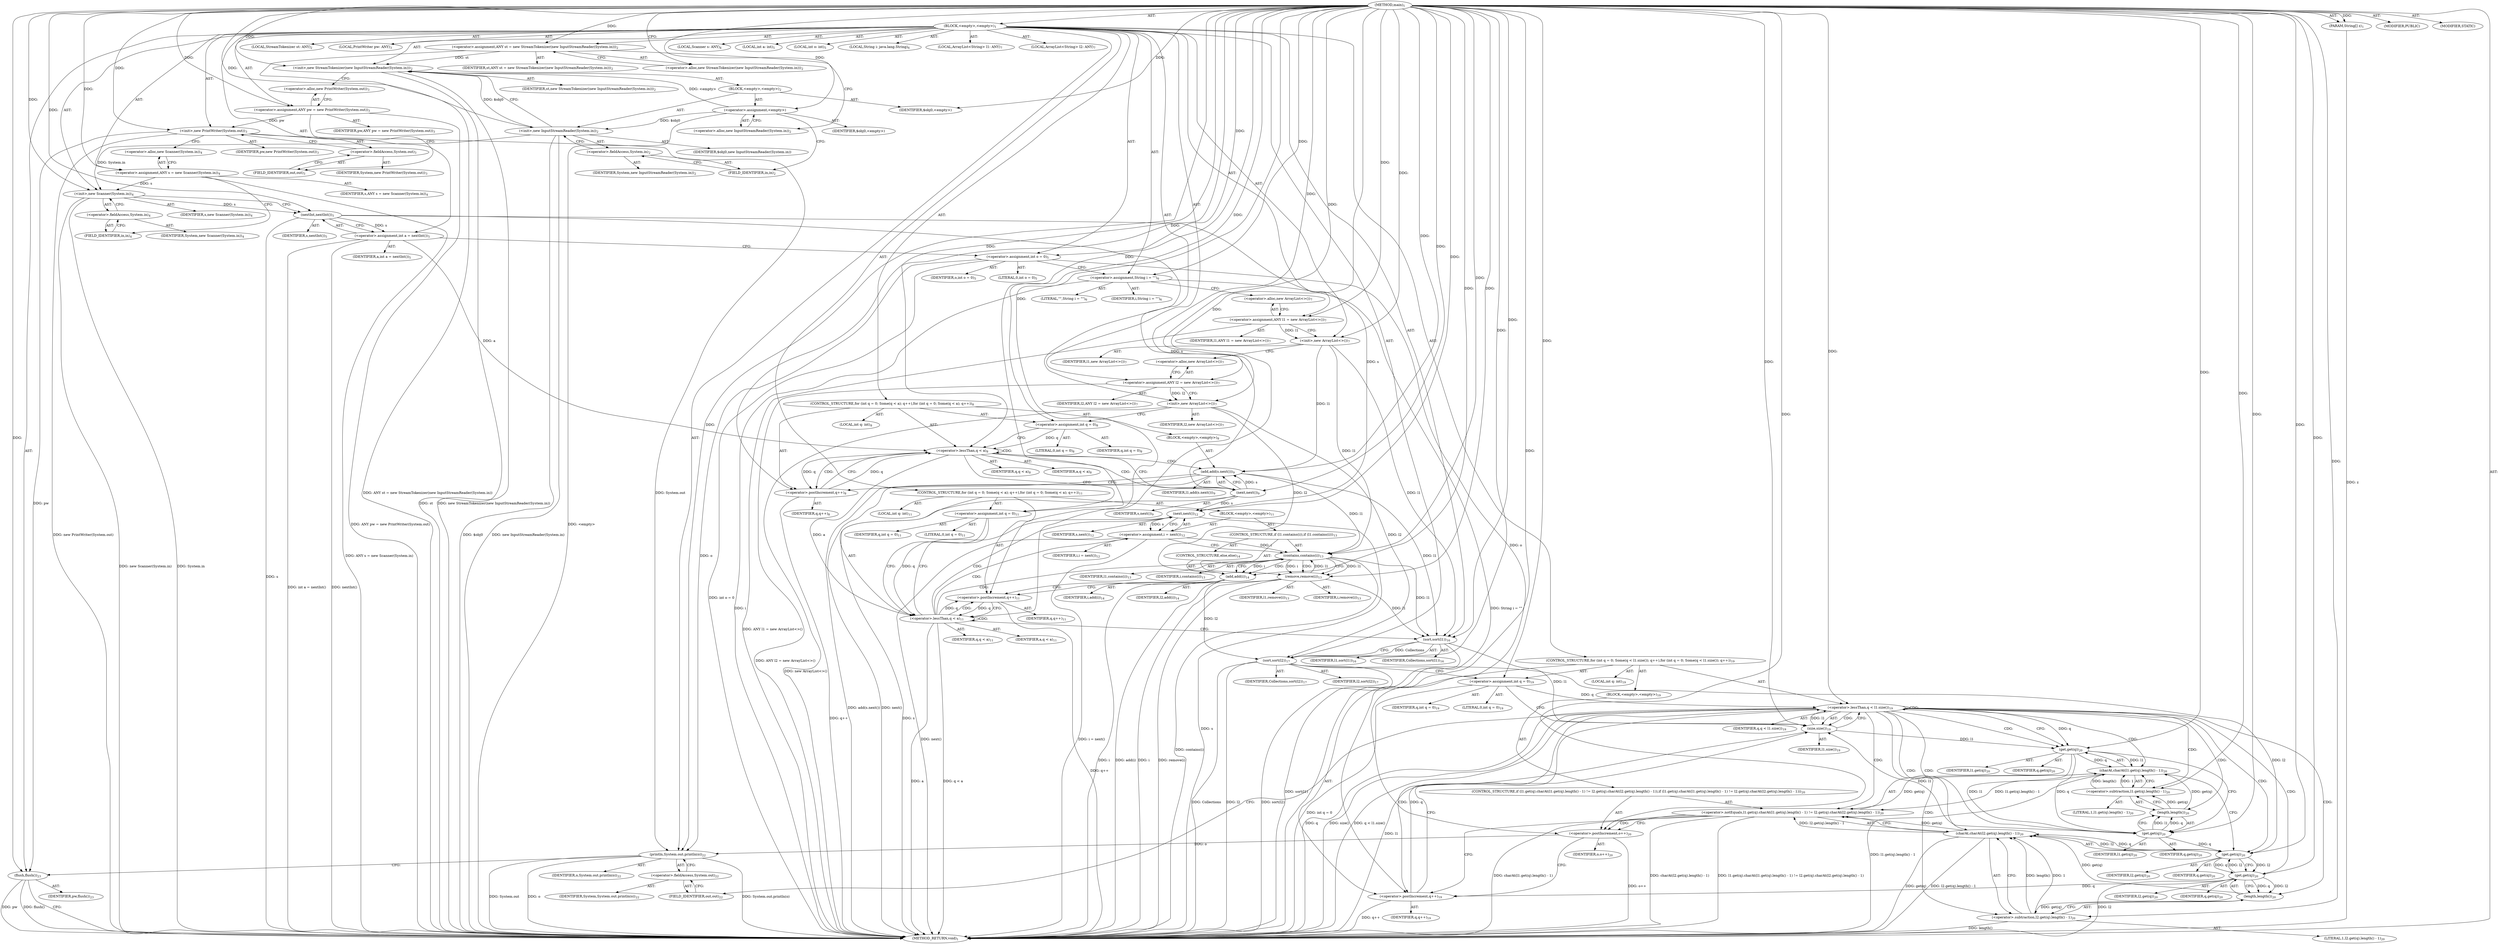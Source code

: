 digraph "main" {  
"27" [label = <(METHOD,main)<SUB>1</SUB>> ]
"28" [label = <(PARAM,String[] z)<SUB>1</SUB>> ]
"29" [label = <(BLOCK,&lt;empty&gt;,&lt;empty&gt;)<SUB>1</SUB>> ]
"4" [label = <(LOCAL,StreamTokenizer st: ANY)<SUB>2</SUB>> ]
"30" [label = <(&lt;operator&gt;.assignment,ANY st = new StreamTokenizer(new InputStreamReader(System.in)))<SUB>2</SUB>> ]
"31" [label = <(IDENTIFIER,st,ANY st = new StreamTokenizer(new InputStreamReader(System.in)))<SUB>2</SUB>> ]
"32" [label = <(&lt;operator&gt;.alloc,new StreamTokenizer(new InputStreamReader(System.in)))<SUB>2</SUB>> ]
"33" [label = <(&lt;init&gt;,new StreamTokenizer(new InputStreamReader(System.in)))<SUB>2</SUB>> ]
"3" [label = <(IDENTIFIER,st,new StreamTokenizer(new InputStreamReader(System.in)))<SUB>2</SUB>> ]
"34" [label = <(BLOCK,&lt;empty&gt;,&lt;empty&gt;)<SUB>2</SUB>> ]
"35" [label = <(&lt;operator&gt;.assignment,&lt;empty&gt;)> ]
"36" [label = <(IDENTIFIER,$obj0,&lt;empty&gt;)> ]
"37" [label = <(&lt;operator&gt;.alloc,new InputStreamReader(System.in))<SUB>2</SUB>> ]
"38" [label = <(&lt;init&gt;,new InputStreamReader(System.in))<SUB>2</SUB>> ]
"39" [label = <(IDENTIFIER,$obj0,new InputStreamReader(System.in))> ]
"40" [label = <(&lt;operator&gt;.fieldAccess,System.in)<SUB>2</SUB>> ]
"41" [label = <(IDENTIFIER,System,new InputStreamReader(System.in))<SUB>2</SUB>> ]
"42" [label = <(FIELD_IDENTIFIER,in,in)<SUB>2</SUB>> ]
"43" [label = <(IDENTIFIER,$obj0,&lt;empty&gt;)> ]
"6" [label = <(LOCAL,PrintWriter pw: ANY)<SUB>3</SUB>> ]
"44" [label = <(&lt;operator&gt;.assignment,ANY pw = new PrintWriter(System.out))<SUB>3</SUB>> ]
"45" [label = <(IDENTIFIER,pw,ANY pw = new PrintWriter(System.out))<SUB>3</SUB>> ]
"46" [label = <(&lt;operator&gt;.alloc,new PrintWriter(System.out))<SUB>3</SUB>> ]
"47" [label = <(&lt;init&gt;,new PrintWriter(System.out))<SUB>3</SUB>> ]
"5" [label = <(IDENTIFIER,pw,new PrintWriter(System.out))<SUB>3</SUB>> ]
"48" [label = <(&lt;operator&gt;.fieldAccess,System.out)<SUB>3</SUB>> ]
"49" [label = <(IDENTIFIER,System,new PrintWriter(System.out))<SUB>3</SUB>> ]
"50" [label = <(FIELD_IDENTIFIER,out,out)<SUB>3</SUB>> ]
"8" [label = <(LOCAL,Scanner s: ANY)<SUB>4</SUB>> ]
"51" [label = <(&lt;operator&gt;.assignment,ANY s = new Scanner(System.in))<SUB>4</SUB>> ]
"52" [label = <(IDENTIFIER,s,ANY s = new Scanner(System.in))<SUB>4</SUB>> ]
"53" [label = <(&lt;operator&gt;.alloc,new Scanner(System.in))<SUB>4</SUB>> ]
"54" [label = <(&lt;init&gt;,new Scanner(System.in))<SUB>4</SUB>> ]
"7" [label = <(IDENTIFIER,s,new Scanner(System.in))<SUB>4</SUB>> ]
"55" [label = <(&lt;operator&gt;.fieldAccess,System.in)<SUB>4</SUB>> ]
"56" [label = <(IDENTIFIER,System,new Scanner(System.in))<SUB>4</SUB>> ]
"57" [label = <(FIELD_IDENTIFIER,in,in)<SUB>4</SUB>> ]
"58" [label = <(LOCAL,int a: int)<SUB>5</SUB>> ]
"59" [label = <(LOCAL,int o: int)<SUB>5</SUB>> ]
"60" [label = <(&lt;operator&gt;.assignment,int a = nextInt())<SUB>5</SUB>> ]
"61" [label = <(IDENTIFIER,a,int a = nextInt())<SUB>5</SUB>> ]
"62" [label = <(nextInt,nextInt())<SUB>5</SUB>> ]
"63" [label = <(IDENTIFIER,s,nextInt())<SUB>5</SUB>> ]
"64" [label = <(&lt;operator&gt;.assignment,int o = 0)<SUB>5</SUB>> ]
"65" [label = <(IDENTIFIER,o,int o = 0)<SUB>5</SUB>> ]
"66" [label = <(LITERAL,0,int o = 0)<SUB>5</SUB>> ]
"67" [label = <(LOCAL,String i: java.lang.String)<SUB>6</SUB>> ]
"68" [label = <(&lt;operator&gt;.assignment,String i = &quot;&quot;)<SUB>6</SUB>> ]
"69" [label = <(IDENTIFIER,i,String i = &quot;&quot;)<SUB>6</SUB>> ]
"70" [label = <(LITERAL,&quot;&quot;,String i = &quot;&quot;)<SUB>6</SUB>> ]
"10" [label = <(LOCAL,ArrayList&lt;String&gt; l1: ANY)<SUB>7</SUB>> ]
"12" [label = <(LOCAL,ArrayList&lt;String&gt; l2: ANY)<SUB>7</SUB>> ]
"71" [label = <(&lt;operator&gt;.assignment,ANY l1 = new ArrayList&lt;&gt;())<SUB>7</SUB>> ]
"72" [label = <(IDENTIFIER,l1,ANY l1 = new ArrayList&lt;&gt;())<SUB>7</SUB>> ]
"73" [label = <(&lt;operator&gt;.alloc,new ArrayList&lt;&gt;())<SUB>7</SUB>> ]
"74" [label = <(&lt;init&gt;,new ArrayList&lt;&gt;())<SUB>7</SUB>> ]
"9" [label = <(IDENTIFIER,l1,new ArrayList&lt;&gt;())<SUB>7</SUB>> ]
"75" [label = <(&lt;operator&gt;.assignment,ANY l2 = new ArrayList&lt;&gt;())<SUB>7</SUB>> ]
"76" [label = <(IDENTIFIER,l2,ANY l2 = new ArrayList&lt;&gt;())<SUB>7</SUB>> ]
"77" [label = <(&lt;operator&gt;.alloc,new ArrayList&lt;&gt;())<SUB>7</SUB>> ]
"78" [label = <(&lt;init&gt;,new ArrayList&lt;&gt;())<SUB>7</SUB>> ]
"11" [label = <(IDENTIFIER,l2,new ArrayList&lt;&gt;())<SUB>7</SUB>> ]
"79" [label = <(CONTROL_STRUCTURE,for (int q = 0; Some(q &lt; a); q++),for (int q = 0; Some(q &lt; a); q++))<SUB>8</SUB>> ]
"80" [label = <(LOCAL,int q: int)<SUB>8</SUB>> ]
"81" [label = <(&lt;operator&gt;.assignment,int q = 0)<SUB>8</SUB>> ]
"82" [label = <(IDENTIFIER,q,int q = 0)<SUB>8</SUB>> ]
"83" [label = <(LITERAL,0,int q = 0)<SUB>8</SUB>> ]
"84" [label = <(&lt;operator&gt;.lessThan,q &lt; a)<SUB>8</SUB>> ]
"85" [label = <(IDENTIFIER,q,q &lt; a)<SUB>8</SUB>> ]
"86" [label = <(IDENTIFIER,a,q &lt; a)<SUB>8</SUB>> ]
"87" [label = <(&lt;operator&gt;.postIncrement,q++)<SUB>8</SUB>> ]
"88" [label = <(IDENTIFIER,q,q++)<SUB>8</SUB>> ]
"89" [label = <(BLOCK,&lt;empty&gt;,&lt;empty&gt;)<SUB>8</SUB>> ]
"90" [label = <(add,add(s.next()))<SUB>9</SUB>> ]
"91" [label = <(IDENTIFIER,l1,add(s.next()))<SUB>9</SUB>> ]
"92" [label = <(next,next())<SUB>9</SUB>> ]
"93" [label = <(IDENTIFIER,s,next())<SUB>9</SUB>> ]
"94" [label = <(CONTROL_STRUCTURE,for (int q = 0; Some(q &lt; a); q++),for (int q = 0; Some(q &lt; a); q++))<SUB>11</SUB>> ]
"95" [label = <(LOCAL,int q: int)<SUB>11</SUB>> ]
"96" [label = <(&lt;operator&gt;.assignment,int q = 0)<SUB>11</SUB>> ]
"97" [label = <(IDENTIFIER,q,int q = 0)<SUB>11</SUB>> ]
"98" [label = <(LITERAL,0,int q = 0)<SUB>11</SUB>> ]
"99" [label = <(&lt;operator&gt;.lessThan,q &lt; a)<SUB>11</SUB>> ]
"100" [label = <(IDENTIFIER,q,q &lt; a)<SUB>11</SUB>> ]
"101" [label = <(IDENTIFIER,a,q &lt; a)<SUB>11</SUB>> ]
"102" [label = <(&lt;operator&gt;.postIncrement,q++)<SUB>11</SUB>> ]
"103" [label = <(IDENTIFIER,q,q++)<SUB>11</SUB>> ]
"104" [label = <(BLOCK,&lt;empty&gt;,&lt;empty&gt;)<SUB>11</SUB>> ]
"105" [label = <(&lt;operator&gt;.assignment,i = next())<SUB>12</SUB>> ]
"106" [label = <(IDENTIFIER,i,i = next())<SUB>12</SUB>> ]
"107" [label = <(next,next())<SUB>12</SUB>> ]
"108" [label = <(IDENTIFIER,s,next())<SUB>12</SUB>> ]
"109" [label = <(CONTROL_STRUCTURE,if (l1.contains(i)),if (l1.contains(i)))<SUB>13</SUB>> ]
"110" [label = <(contains,contains(i))<SUB>13</SUB>> ]
"111" [label = <(IDENTIFIER,l1,contains(i))<SUB>13</SUB>> ]
"112" [label = <(IDENTIFIER,i,contains(i))<SUB>13</SUB>> ]
"113" [label = <(remove,remove(i))<SUB>13</SUB>> ]
"114" [label = <(IDENTIFIER,l1,remove(i))<SUB>13</SUB>> ]
"115" [label = <(IDENTIFIER,i,remove(i))<SUB>13</SUB>> ]
"116" [label = <(CONTROL_STRUCTURE,else,else)<SUB>14</SUB>> ]
"117" [label = <(add,add(i))<SUB>14</SUB>> ]
"118" [label = <(IDENTIFIER,l2,add(i))<SUB>14</SUB>> ]
"119" [label = <(IDENTIFIER,i,add(i))<SUB>14</SUB>> ]
"120" [label = <(sort,sort(l1))<SUB>16</SUB>> ]
"121" [label = <(IDENTIFIER,Collections,sort(l1))<SUB>16</SUB>> ]
"122" [label = <(IDENTIFIER,l1,sort(l1))<SUB>16</SUB>> ]
"123" [label = <(sort,sort(l2))<SUB>17</SUB>> ]
"124" [label = <(IDENTIFIER,Collections,sort(l2))<SUB>17</SUB>> ]
"125" [label = <(IDENTIFIER,l2,sort(l2))<SUB>17</SUB>> ]
"126" [label = <(CONTROL_STRUCTURE,for (int q = 0; Some(q &lt; l1.size()); q++),for (int q = 0; Some(q &lt; l1.size()); q++))<SUB>19</SUB>> ]
"127" [label = <(LOCAL,int q: int)<SUB>19</SUB>> ]
"128" [label = <(&lt;operator&gt;.assignment,int q = 0)<SUB>19</SUB>> ]
"129" [label = <(IDENTIFIER,q,int q = 0)<SUB>19</SUB>> ]
"130" [label = <(LITERAL,0,int q = 0)<SUB>19</SUB>> ]
"131" [label = <(&lt;operator&gt;.lessThan,q &lt; l1.size())<SUB>19</SUB>> ]
"132" [label = <(IDENTIFIER,q,q &lt; l1.size())<SUB>19</SUB>> ]
"133" [label = <(size,size())<SUB>19</SUB>> ]
"134" [label = <(IDENTIFIER,l1,size())<SUB>19</SUB>> ]
"135" [label = <(&lt;operator&gt;.postIncrement,q++)<SUB>19</SUB>> ]
"136" [label = <(IDENTIFIER,q,q++)<SUB>19</SUB>> ]
"137" [label = <(BLOCK,&lt;empty&gt;,&lt;empty&gt;)<SUB>19</SUB>> ]
"138" [label = <(CONTROL_STRUCTURE,if (l1.get(q).charAt(l1.get(q).length() - 1) != l2.get(q).charAt(l2.get(q).length() - 1)),if (l1.get(q).charAt(l1.get(q).length() - 1) != l2.get(q).charAt(l2.get(q).length() - 1)))<SUB>20</SUB>> ]
"139" [label = <(&lt;operator&gt;.notEquals,l1.get(q).charAt(l1.get(q).length() - 1) != l2.get(q).charAt(l2.get(q).length() - 1))<SUB>20</SUB>> ]
"140" [label = <(charAt,charAt(l1.get(q).length() - 1))<SUB>20</SUB>> ]
"141" [label = <(get,get(q))<SUB>20</SUB>> ]
"142" [label = <(IDENTIFIER,l1,get(q))<SUB>20</SUB>> ]
"143" [label = <(IDENTIFIER,q,get(q))<SUB>20</SUB>> ]
"144" [label = <(&lt;operator&gt;.subtraction,l1.get(q).length() - 1)<SUB>20</SUB>> ]
"145" [label = <(length,length())<SUB>20</SUB>> ]
"146" [label = <(get,get(q))<SUB>20</SUB>> ]
"147" [label = <(IDENTIFIER,l1,get(q))<SUB>20</SUB>> ]
"148" [label = <(IDENTIFIER,q,get(q))<SUB>20</SUB>> ]
"149" [label = <(LITERAL,1,l1.get(q).length() - 1)<SUB>20</SUB>> ]
"150" [label = <(charAt,charAt(l2.get(q).length() - 1))<SUB>20</SUB>> ]
"151" [label = <(get,get(q))<SUB>20</SUB>> ]
"152" [label = <(IDENTIFIER,l2,get(q))<SUB>20</SUB>> ]
"153" [label = <(IDENTIFIER,q,get(q))<SUB>20</SUB>> ]
"154" [label = <(&lt;operator&gt;.subtraction,l2.get(q).length() - 1)<SUB>20</SUB>> ]
"155" [label = <(length,length())<SUB>20</SUB>> ]
"156" [label = <(get,get(q))<SUB>20</SUB>> ]
"157" [label = <(IDENTIFIER,l2,get(q))<SUB>20</SUB>> ]
"158" [label = <(IDENTIFIER,q,get(q))<SUB>20</SUB>> ]
"159" [label = <(LITERAL,1,l2.get(q).length() - 1)<SUB>20</SUB>> ]
"160" [label = <(&lt;operator&gt;.postIncrement,o++)<SUB>20</SUB>> ]
"161" [label = <(IDENTIFIER,o,o++)<SUB>20</SUB>> ]
"162" [label = <(println,System.out.println(o))<SUB>22</SUB>> ]
"163" [label = <(&lt;operator&gt;.fieldAccess,System.out)<SUB>22</SUB>> ]
"164" [label = <(IDENTIFIER,System,System.out.println(o))<SUB>22</SUB>> ]
"165" [label = <(FIELD_IDENTIFIER,out,out)<SUB>22</SUB>> ]
"166" [label = <(IDENTIFIER,o,System.out.println(o))<SUB>22</SUB>> ]
"167" [label = <(flush,flush())<SUB>23</SUB>> ]
"168" [label = <(IDENTIFIER,pw,flush())<SUB>23</SUB>> ]
"169" [label = <(MODIFIER,PUBLIC)> ]
"170" [label = <(MODIFIER,STATIC)> ]
"171" [label = <(METHOD_RETURN,void)<SUB>1</SUB>> ]
  "27" -> "28"  [ label = "AST: "] 
  "27" -> "29"  [ label = "AST: "] 
  "27" -> "169"  [ label = "AST: "] 
  "27" -> "170"  [ label = "AST: "] 
  "27" -> "171"  [ label = "AST: "] 
  "29" -> "4"  [ label = "AST: "] 
  "29" -> "30"  [ label = "AST: "] 
  "29" -> "33"  [ label = "AST: "] 
  "29" -> "6"  [ label = "AST: "] 
  "29" -> "44"  [ label = "AST: "] 
  "29" -> "47"  [ label = "AST: "] 
  "29" -> "8"  [ label = "AST: "] 
  "29" -> "51"  [ label = "AST: "] 
  "29" -> "54"  [ label = "AST: "] 
  "29" -> "58"  [ label = "AST: "] 
  "29" -> "59"  [ label = "AST: "] 
  "29" -> "60"  [ label = "AST: "] 
  "29" -> "64"  [ label = "AST: "] 
  "29" -> "67"  [ label = "AST: "] 
  "29" -> "68"  [ label = "AST: "] 
  "29" -> "10"  [ label = "AST: "] 
  "29" -> "12"  [ label = "AST: "] 
  "29" -> "71"  [ label = "AST: "] 
  "29" -> "74"  [ label = "AST: "] 
  "29" -> "75"  [ label = "AST: "] 
  "29" -> "78"  [ label = "AST: "] 
  "29" -> "79"  [ label = "AST: "] 
  "29" -> "94"  [ label = "AST: "] 
  "29" -> "120"  [ label = "AST: "] 
  "29" -> "123"  [ label = "AST: "] 
  "29" -> "126"  [ label = "AST: "] 
  "29" -> "162"  [ label = "AST: "] 
  "29" -> "167"  [ label = "AST: "] 
  "30" -> "31"  [ label = "AST: "] 
  "30" -> "32"  [ label = "AST: "] 
  "33" -> "3"  [ label = "AST: "] 
  "33" -> "34"  [ label = "AST: "] 
  "34" -> "35"  [ label = "AST: "] 
  "34" -> "38"  [ label = "AST: "] 
  "34" -> "43"  [ label = "AST: "] 
  "35" -> "36"  [ label = "AST: "] 
  "35" -> "37"  [ label = "AST: "] 
  "38" -> "39"  [ label = "AST: "] 
  "38" -> "40"  [ label = "AST: "] 
  "40" -> "41"  [ label = "AST: "] 
  "40" -> "42"  [ label = "AST: "] 
  "44" -> "45"  [ label = "AST: "] 
  "44" -> "46"  [ label = "AST: "] 
  "47" -> "5"  [ label = "AST: "] 
  "47" -> "48"  [ label = "AST: "] 
  "48" -> "49"  [ label = "AST: "] 
  "48" -> "50"  [ label = "AST: "] 
  "51" -> "52"  [ label = "AST: "] 
  "51" -> "53"  [ label = "AST: "] 
  "54" -> "7"  [ label = "AST: "] 
  "54" -> "55"  [ label = "AST: "] 
  "55" -> "56"  [ label = "AST: "] 
  "55" -> "57"  [ label = "AST: "] 
  "60" -> "61"  [ label = "AST: "] 
  "60" -> "62"  [ label = "AST: "] 
  "62" -> "63"  [ label = "AST: "] 
  "64" -> "65"  [ label = "AST: "] 
  "64" -> "66"  [ label = "AST: "] 
  "68" -> "69"  [ label = "AST: "] 
  "68" -> "70"  [ label = "AST: "] 
  "71" -> "72"  [ label = "AST: "] 
  "71" -> "73"  [ label = "AST: "] 
  "74" -> "9"  [ label = "AST: "] 
  "75" -> "76"  [ label = "AST: "] 
  "75" -> "77"  [ label = "AST: "] 
  "78" -> "11"  [ label = "AST: "] 
  "79" -> "80"  [ label = "AST: "] 
  "79" -> "81"  [ label = "AST: "] 
  "79" -> "84"  [ label = "AST: "] 
  "79" -> "87"  [ label = "AST: "] 
  "79" -> "89"  [ label = "AST: "] 
  "81" -> "82"  [ label = "AST: "] 
  "81" -> "83"  [ label = "AST: "] 
  "84" -> "85"  [ label = "AST: "] 
  "84" -> "86"  [ label = "AST: "] 
  "87" -> "88"  [ label = "AST: "] 
  "89" -> "90"  [ label = "AST: "] 
  "90" -> "91"  [ label = "AST: "] 
  "90" -> "92"  [ label = "AST: "] 
  "92" -> "93"  [ label = "AST: "] 
  "94" -> "95"  [ label = "AST: "] 
  "94" -> "96"  [ label = "AST: "] 
  "94" -> "99"  [ label = "AST: "] 
  "94" -> "102"  [ label = "AST: "] 
  "94" -> "104"  [ label = "AST: "] 
  "96" -> "97"  [ label = "AST: "] 
  "96" -> "98"  [ label = "AST: "] 
  "99" -> "100"  [ label = "AST: "] 
  "99" -> "101"  [ label = "AST: "] 
  "102" -> "103"  [ label = "AST: "] 
  "104" -> "105"  [ label = "AST: "] 
  "104" -> "109"  [ label = "AST: "] 
  "105" -> "106"  [ label = "AST: "] 
  "105" -> "107"  [ label = "AST: "] 
  "107" -> "108"  [ label = "AST: "] 
  "109" -> "110"  [ label = "AST: "] 
  "109" -> "113"  [ label = "AST: "] 
  "109" -> "116"  [ label = "AST: "] 
  "110" -> "111"  [ label = "AST: "] 
  "110" -> "112"  [ label = "AST: "] 
  "113" -> "114"  [ label = "AST: "] 
  "113" -> "115"  [ label = "AST: "] 
  "116" -> "117"  [ label = "AST: "] 
  "117" -> "118"  [ label = "AST: "] 
  "117" -> "119"  [ label = "AST: "] 
  "120" -> "121"  [ label = "AST: "] 
  "120" -> "122"  [ label = "AST: "] 
  "123" -> "124"  [ label = "AST: "] 
  "123" -> "125"  [ label = "AST: "] 
  "126" -> "127"  [ label = "AST: "] 
  "126" -> "128"  [ label = "AST: "] 
  "126" -> "131"  [ label = "AST: "] 
  "126" -> "135"  [ label = "AST: "] 
  "126" -> "137"  [ label = "AST: "] 
  "128" -> "129"  [ label = "AST: "] 
  "128" -> "130"  [ label = "AST: "] 
  "131" -> "132"  [ label = "AST: "] 
  "131" -> "133"  [ label = "AST: "] 
  "133" -> "134"  [ label = "AST: "] 
  "135" -> "136"  [ label = "AST: "] 
  "137" -> "138"  [ label = "AST: "] 
  "138" -> "139"  [ label = "AST: "] 
  "138" -> "160"  [ label = "AST: "] 
  "139" -> "140"  [ label = "AST: "] 
  "139" -> "150"  [ label = "AST: "] 
  "140" -> "141"  [ label = "AST: "] 
  "140" -> "144"  [ label = "AST: "] 
  "141" -> "142"  [ label = "AST: "] 
  "141" -> "143"  [ label = "AST: "] 
  "144" -> "145"  [ label = "AST: "] 
  "144" -> "149"  [ label = "AST: "] 
  "145" -> "146"  [ label = "AST: "] 
  "146" -> "147"  [ label = "AST: "] 
  "146" -> "148"  [ label = "AST: "] 
  "150" -> "151"  [ label = "AST: "] 
  "150" -> "154"  [ label = "AST: "] 
  "151" -> "152"  [ label = "AST: "] 
  "151" -> "153"  [ label = "AST: "] 
  "154" -> "155"  [ label = "AST: "] 
  "154" -> "159"  [ label = "AST: "] 
  "155" -> "156"  [ label = "AST: "] 
  "156" -> "157"  [ label = "AST: "] 
  "156" -> "158"  [ label = "AST: "] 
  "160" -> "161"  [ label = "AST: "] 
  "162" -> "163"  [ label = "AST: "] 
  "162" -> "166"  [ label = "AST: "] 
  "163" -> "164"  [ label = "AST: "] 
  "163" -> "165"  [ label = "AST: "] 
  "167" -> "168"  [ label = "AST: "] 
  "30" -> "37"  [ label = "CFG: "] 
  "33" -> "46"  [ label = "CFG: "] 
  "44" -> "50"  [ label = "CFG: "] 
  "47" -> "53"  [ label = "CFG: "] 
  "51" -> "57"  [ label = "CFG: "] 
  "54" -> "62"  [ label = "CFG: "] 
  "60" -> "64"  [ label = "CFG: "] 
  "64" -> "68"  [ label = "CFG: "] 
  "68" -> "73"  [ label = "CFG: "] 
  "71" -> "74"  [ label = "CFG: "] 
  "74" -> "77"  [ label = "CFG: "] 
  "75" -> "78"  [ label = "CFG: "] 
  "78" -> "81"  [ label = "CFG: "] 
  "120" -> "123"  [ label = "CFG: "] 
  "123" -> "128"  [ label = "CFG: "] 
  "162" -> "167"  [ label = "CFG: "] 
  "167" -> "171"  [ label = "CFG: "] 
  "32" -> "30"  [ label = "CFG: "] 
  "46" -> "44"  [ label = "CFG: "] 
  "48" -> "47"  [ label = "CFG: "] 
  "53" -> "51"  [ label = "CFG: "] 
  "55" -> "54"  [ label = "CFG: "] 
  "62" -> "60"  [ label = "CFG: "] 
  "73" -> "71"  [ label = "CFG: "] 
  "77" -> "75"  [ label = "CFG: "] 
  "81" -> "84"  [ label = "CFG: "] 
  "84" -> "92"  [ label = "CFG: "] 
  "84" -> "96"  [ label = "CFG: "] 
  "87" -> "84"  [ label = "CFG: "] 
  "96" -> "99"  [ label = "CFG: "] 
  "99" -> "107"  [ label = "CFG: "] 
  "99" -> "120"  [ label = "CFG: "] 
  "102" -> "99"  [ label = "CFG: "] 
  "128" -> "133"  [ label = "CFG: "] 
  "131" -> "141"  [ label = "CFG: "] 
  "131" -> "165"  [ label = "CFG: "] 
  "135" -> "133"  [ label = "CFG: "] 
  "163" -> "162"  [ label = "CFG: "] 
  "35" -> "42"  [ label = "CFG: "] 
  "38" -> "33"  [ label = "CFG: "] 
  "50" -> "48"  [ label = "CFG: "] 
  "57" -> "55"  [ label = "CFG: "] 
  "90" -> "87"  [ label = "CFG: "] 
  "105" -> "110"  [ label = "CFG: "] 
  "133" -> "131"  [ label = "CFG: "] 
  "165" -> "163"  [ label = "CFG: "] 
  "37" -> "35"  [ label = "CFG: "] 
  "40" -> "38"  [ label = "CFG: "] 
  "92" -> "90"  [ label = "CFG: "] 
  "107" -> "105"  [ label = "CFG: "] 
  "110" -> "113"  [ label = "CFG: "] 
  "110" -> "117"  [ label = "CFG: "] 
  "113" -> "102"  [ label = "CFG: "] 
  "139" -> "160"  [ label = "CFG: "] 
  "139" -> "135"  [ label = "CFG: "] 
  "160" -> "135"  [ label = "CFG: "] 
  "42" -> "40"  [ label = "CFG: "] 
  "117" -> "102"  [ label = "CFG: "] 
  "140" -> "151"  [ label = "CFG: "] 
  "150" -> "139"  [ label = "CFG: "] 
  "141" -> "146"  [ label = "CFG: "] 
  "144" -> "140"  [ label = "CFG: "] 
  "151" -> "156"  [ label = "CFG: "] 
  "154" -> "150"  [ label = "CFG: "] 
  "145" -> "144"  [ label = "CFG: "] 
  "155" -> "154"  [ label = "CFG: "] 
  "146" -> "145"  [ label = "CFG: "] 
  "156" -> "155"  [ label = "CFG: "] 
  "27" -> "32"  [ label = "CFG: "] 
  "28" -> "171"  [ label = "DDG: z"] 
  "30" -> "171"  [ label = "DDG: ANY st = new StreamTokenizer(new InputStreamReader(System.in))"] 
  "33" -> "171"  [ label = "DDG: st"] 
  "35" -> "171"  [ label = "DDG: &lt;empty&gt;"] 
  "38" -> "171"  [ label = "DDG: $obj0"] 
  "38" -> "171"  [ label = "DDG: new InputStreamReader(System.in)"] 
  "33" -> "171"  [ label = "DDG: new StreamTokenizer(new InputStreamReader(System.in))"] 
  "44" -> "171"  [ label = "DDG: ANY pw = new PrintWriter(System.out)"] 
  "47" -> "171"  [ label = "DDG: new PrintWriter(System.out)"] 
  "51" -> "171"  [ label = "DDG: ANY s = new Scanner(System.in)"] 
  "54" -> "171"  [ label = "DDG: System.in"] 
  "54" -> "171"  [ label = "DDG: new Scanner(System.in)"] 
  "62" -> "171"  [ label = "DDG: s"] 
  "60" -> "171"  [ label = "DDG: nextInt()"] 
  "60" -> "171"  [ label = "DDG: int a = nextInt()"] 
  "64" -> "171"  [ label = "DDG: int o = 0"] 
  "68" -> "171"  [ label = "DDG: i"] 
  "68" -> "171"  [ label = "DDG: String i = &quot;&quot;"] 
  "71" -> "171"  [ label = "DDG: ANY l1 = new ArrayList&lt;&gt;()"] 
  "75" -> "171"  [ label = "DDG: ANY l2 = new ArrayList&lt;&gt;()"] 
  "78" -> "171"  [ label = "DDG: new ArrayList&lt;&gt;()"] 
  "99" -> "171"  [ label = "DDG: a"] 
  "99" -> "171"  [ label = "DDG: q &lt; a"] 
  "120" -> "171"  [ label = "DDG: sort(l1)"] 
  "123" -> "171"  [ label = "DDG: Collections"] 
  "123" -> "171"  [ label = "DDG: l2"] 
  "123" -> "171"  [ label = "DDG: sort(l2)"] 
  "128" -> "171"  [ label = "DDG: int q = 0"] 
  "131" -> "171"  [ label = "DDG: q"] 
  "133" -> "171"  [ label = "DDG: l1"] 
  "131" -> "171"  [ label = "DDG: size()"] 
  "131" -> "171"  [ label = "DDG: q &lt; l1.size()"] 
  "162" -> "171"  [ label = "DDG: System.out"] 
  "162" -> "171"  [ label = "DDG: o"] 
  "162" -> "171"  [ label = "DDG: System.out.println(o)"] 
  "167" -> "171"  [ label = "DDG: pw"] 
  "167" -> "171"  [ label = "DDG: flush()"] 
  "140" -> "171"  [ label = "DDG: l1.get(q).length() - 1"] 
  "139" -> "171"  [ label = "DDG: charAt(l1.get(q).length() - 1)"] 
  "150" -> "171"  [ label = "DDG: get(q)"] 
  "156" -> "171"  [ label = "DDG: l2"] 
  "154" -> "171"  [ label = "DDG: length()"] 
  "150" -> "171"  [ label = "DDG: l2.get(q).length() - 1"] 
  "139" -> "171"  [ label = "DDG: charAt(l2.get(q).length() - 1)"] 
  "139" -> "171"  [ label = "DDG: l1.get(q).charAt(l1.get(q).length() - 1) != l2.get(q).charAt(l2.get(q).length() - 1)"] 
  "160" -> "171"  [ label = "DDG: o++"] 
  "135" -> "171"  [ label = "DDG: q++"] 
  "107" -> "171"  [ label = "DDG: s"] 
  "105" -> "171"  [ label = "DDG: next()"] 
  "105" -> "171"  [ label = "DDG: i = next()"] 
  "110" -> "171"  [ label = "DDG: contains(i)"] 
  "117" -> "171"  [ label = "DDG: i"] 
  "117" -> "171"  [ label = "DDG: add(i)"] 
  "113" -> "171"  [ label = "DDG: i"] 
  "113" -> "171"  [ label = "DDG: remove(i)"] 
  "102" -> "171"  [ label = "DDG: q++"] 
  "92" -> "171"  [ label = "DDG: s"] 
  "90" -> "171"  [ label = "DDG: next()"] 
  "90" -> "171"  [ label = "DDG: add(s.next())"] 
  "87" -> "171"  [ label = "DDG: q++"] 
  "27" -> "28"  [ label = "DDG: "] 
  "27" -> "30"  [ label = "DDG: "] 
  "27" -> "44"  [ label = "DDG: "] 
  "27" -> "51"  [ label = "DDG: "] 
  "62" -> "60"  [ label = "DDG: s"] 
  "27" -> "64"  [ label = "DDG: "] 
  "27" -> "68"  [ label = "DDG: "] 
  "27" -> "71"  [ label = "DDG: "] 
  "27" -> "75"  [ label = "DDG: "] 
  "30" -> "33"  [ label = "DDG: st"] 
  "27" -> "33"  [ label = "DDG: "] 
  "35" -> "33"  [ label = "DDG: &lt;empty&gt;"] 
  "38" -> "33"  [ label = "DDG: $obj0"] 
  "44" -> "47"  [ label = "DDG: pw"] 
  "27" -> "47"  [ label = "DDG: "] 
  "51" -> "54"  [ label = "DDG: s"] 
  "27" -> "54"  [ label = "DDG: "] 
  "38" -> "54"  [ label = "DDG: System.in"] 
  "71" -> "74"  [ label = "DDG: l1"] 
  "27" -> "74"  [ label = "DDG: "] 
  "75" -> "78"  [ label = "DDG: l2"] 
  "27" -> "78"  [ label = "DDG: "] 
  "27" -> "81"  [ label = "DDG: "] 
  "27" -> "96"  [ label = "DDG: "] 
  "27" -> "120"  [ label = "DDG: "] 
  "74" -> "120"  [ label = "DDG: l1"] 
  "110" -> "120"  [ label = "DDG: l1"] 
  "113" -> "120"  [ label = "DDG: l1"] 
  "90" -> "120"  [ label = "DDG: l1"] 
  "120" -> "123"  [ label = "DDG: Collections"] 
  "27" -> "123"  [ label = "DDG: "] 
  "78" -> "123"  [ label = "DDG: l2"] 
  "117" -> "123"  [ label = "DDG: l2"] 
  "27" -> "128"  [ label = "DDG: "] 
  "47" -> "162"  [ label = "DDG: System.out"] 
  "64" -> "162"  [ label = "DDG: o"] 
  "160" -> "162"  [ label = "DDG: o"] 
  "27" -> "162"  [ label = "DDG: "] 
  "47" -> "167"  [ label = "DDG: pw"] 
  "27" -> "167"  [ label = "DDG: "] 
  "27" -> "35"  [ label = "DDG: "] 
  "27" -> "43"  [ label = "DDG: "] 
  "54" -> "62"  [ label = "DDG: s"] 
  "27" -> "62"  [ label = "DDG: "] 
  "81" -> "84"  [ label = "DDG: q"] 
  "87" -> "84"  [ label = "DDG: q"] 
  "27" -> "84"  [ label = "DDG: "] 
  "60" -> "84"  [ label = "DDG: a"] 
  "84" -> "87"  [ label = "DDG: q"] 
  "27" -> "87"  [ label = "DDG: "] 
  "96" -> "99"  [ label = "DDG: q"] 
  "102" -> "99"  [ label = "DDG: q"] 
  "27" -> "99"  [ label = "DDG: "] 
  "84" -> "99"  [ label = "DDG: a"] 
  "99" -> "102"  [ label = "DDG: q"] 
  "27" -> "102"  [ label = "DDG: "] 
  "107" -> "105"  [ label = "DDG: s"] 
  "128" -> "131"  [ label = "DDG: q"] 
  "135" -> "131"  [ label = "DDG: q"] 
  "27" -> "131"  [ label = "DDG: "] 
  "133" -> "131"  [ label = "DDG: l1"] 
  "156" -> "135"  [ label = "DDG: q"] 
  "27" -> "135"  [ label = "DDG: "] 
  "35" -> "38"  [ label = "DDG: $obj0"] 
  "27" -> "38"  [ label = "DDG: "] 
  "74" -> "90"  [ label = "DDG: l1"] 
  "27" -> "90"  [ label = "DDG: "] 
  "92" -> "90"  [ label = "DDG: s"] 
  "120" -> "133"  [ label = "DDG: l1"] 
  "146" -> "133"  [ label = "DDG: l1"] 
  "27" -> "133"  [ label = "DDG: "] 
  "62" -> "92"  [ label = "DDG: s"] 
  "27" -> "92"  [ label = "DDG: "] 
  "62" -> "107"  [ label = "DDG: s"] 
  "92" -> "107"  [ label = "DDG: s"] 
  "27" -> "107"  [ label = "DDG: "] 
  "74" -> "110"  [ label = "DDG: l1"] 
  "113" -> "110"  [ label = "DDG: l1"] 
  "90" -> "110"  [ label = "DDG: l1"] 
  "27" -> "110"  [ label = "DDG: "] 
  "105" -> "110"  [ label = "DDG: i"] 
  "110" -> "113"  [ label = "DDG: l1"] 
  "27" -> "113"  [ label = "DDG: "] 
  "110" -> "113"  [ label = "DDG: i"] 
  "140" -> "139"  [ label = "DDG: get(q)"] 
  "140" -> "139"  [ label = "DDG: l1.get(q).length() - 1"] 
  "150" -> "139"  [ label = "DDG: get(q)"] 
  "150" -> "139"  [ label = "DDG: l2.get(q).length() - 1"] 
  "64" -> "160"  [ label = "DDG: o"] 
  "27" -> "160"  [ label = "DDG: "] 
  "78" -> "117"  [ label = "DDG: l2"] 
  "27" -> "117"  [ label = "DDG: "] 
  "110" -> "117"  [ label = "DDG: i"] 
  "145" -> "140"  [ label = "DDG: get(q)"] 
  "141" -> "140"  [ label = "DDG: l1"] 
  "141" -> "140"  [ label = "DDG: q"] 
  "144" -> "140"  [ label = "DDG: length()"] 
  "144" -> "140"  [ label = "DDG: 1"] 
  "151" -> "150"  [ label = "DDG: l2"] 
  "151" -> "150"  [ label = "DDG: q"] 
  "155" -> "150"  [ label = "DDG: get(q)"] 
  "154" -> "150"  [ label = "DDG: length()"] 
  "154" -> "150"  [ label = "DDG: 1"] 
  "133" -> "141"  [ label = "DDG: l1"] 
  "27" -> "141"  [ label = "DDG: "] 
  "131" -> "141"  [ label = "DDG: q"] 
  "145" -> "144"  [ label = "DDG: get(q)"] 
  "27" -> "144"  [ label = "DDG: "] 
  "123" -> "151"  [ label = "DDG: l2"] 
  "156" -> "151"  [ label = "DDG: l2"] 
  "27" -> "151"  [ label = "DDG: "] 
  "146" -> "151"  [ label = "DDG: q"] 
  "155" -> "154"  [ label = "DDG: get(q)"] 
  "27" -> "154"  [ label = "DDG: "] 
  "146" -> "145"  [ label = "DDG: l1"] 
  "146" -> "145"  [ label = "DDG: q"] 
  "156" -> "155"  [ label = "DDG: l2"] 
  "156" -> "155"  [ label = "DDG: q"] 
  "141" -> "146"  [ label = "DDG: l1"] 
  "27" -> "146"  [ label = "DDG: "] 
  "141" -> "146"  [ label = "DDG: q"] 
  "151" -> "156"  [ label = "DDG: l2"] 
  "27" -> "156"  [ label = "DDG: "] 
  "151" -> "156"  [ label = "DDG: q"] 
  "84" -> "84"  [ label = "CDG: "] 
  "84" -> "92"  [ label = "CDG: "] 
  "84" -> "87"  [ label = "CDG: "] 
  "84" -> "90"  [ label = "CDG: "] 
  "99" -> "107"  [ label = "CDG: "] 
  "99" -> "99"  [ label = "CDG: "] 
  "99" -> "102"  [ label = "CDG: "] 
  "99" -> "105"  [ label = "CDG: "] 
  "99" -> "110"  [ label = "CDG: "] 
  "131" -> "141"  [ label = "CDG: "] 
  "131" -> "154"  [ label = "CDG: "] 
  "131" -> "145"  [ label = "CDG: "] 
  "131" -> "146"  [ label = "CDG: "] 
  "131" -> "131"  [ label = "CDG: "] 
  "131" -> "150"  [ label = "CDG: "] 
  "131" -> "151"  [ label = "CDG: "] 
  "131" -> "144"  [ label = "CDG: "] 
  "131" -> "140"  [ label = "CDG: "] 
  "131" -> "135"  [ label = "CDG: "] 
  "131" -> "155"  [ label = "CDG: "] 
  "131" -> "139"  [ label = "CDG: "] 
  "131" -> "156"  [ label = "CDG: "] 
  "131" -> "133"  [ label = "CDG: "] 
  "110" -> "113"  [ label = "CDG: "] 
  "110" -> "117"  [ label = "CDG: "] 
  "139" -> "160"  [ label = "CDG: "] 
}
